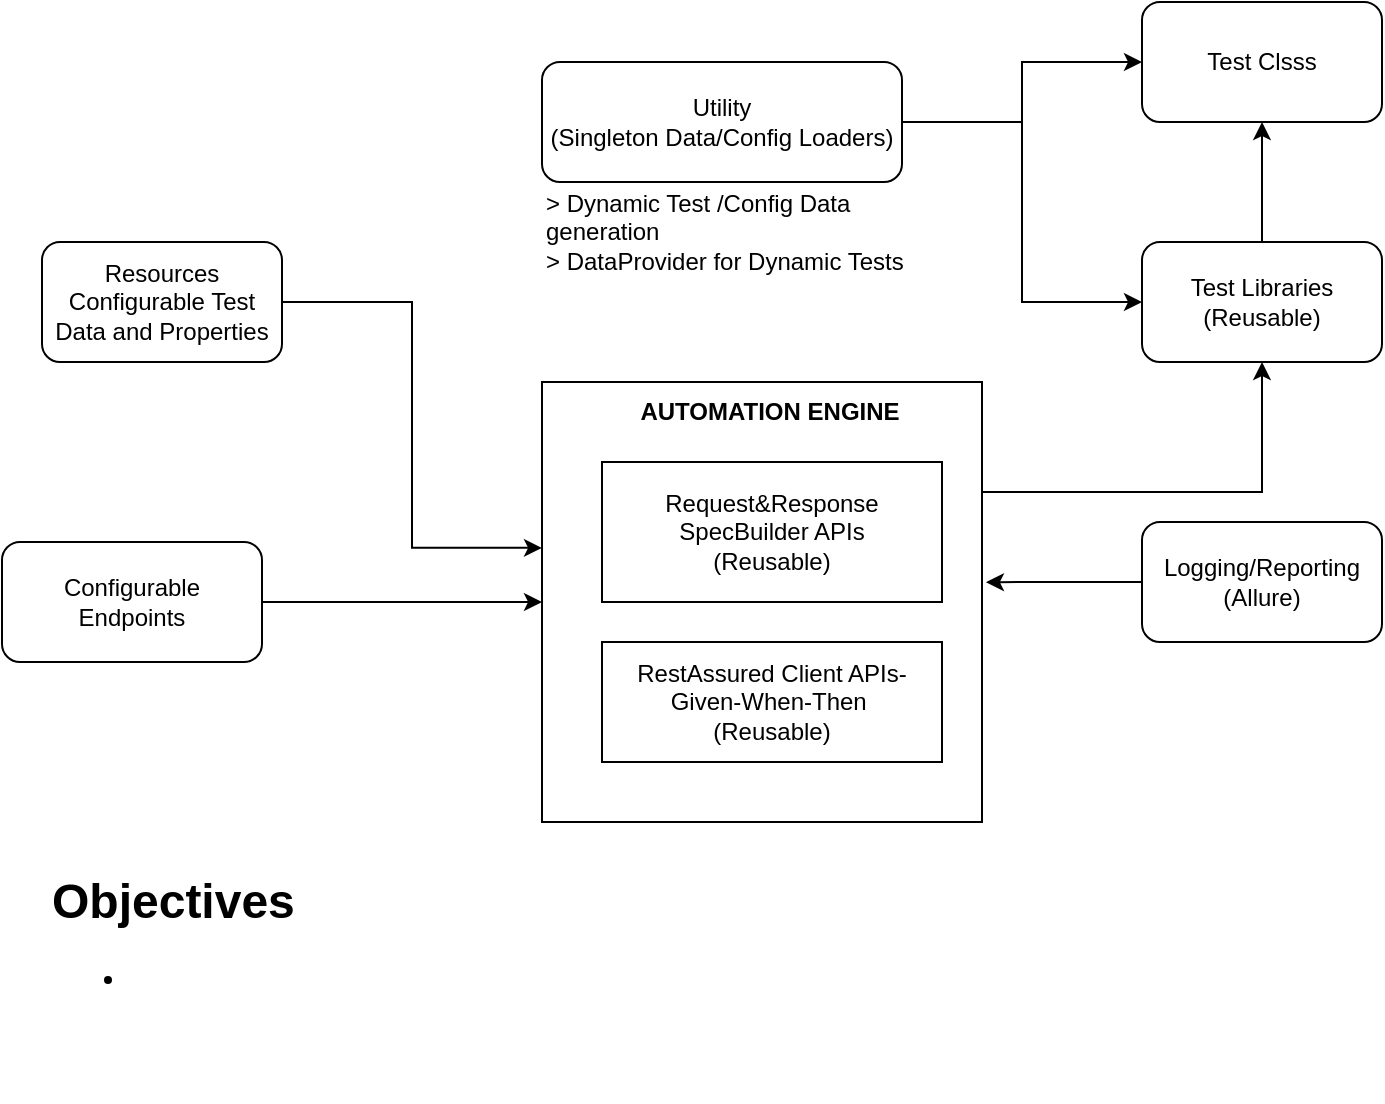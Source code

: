 <mxfile version="20.5.3" type="github">
  <diagram id="C5RBs43oDa-KdzZeNtuy" name="Page-1">
    <mxGraphModel dx="995" dy="744" grid="1" gridSize="10" guides="1" tooltips="1" connect="1" arrows="1" fold="1" page="1" pageScale="1" pageWidth="827" pageHeight="1169" math="0" shadow="0">
      <root>
        <mxCell id="WIyWlLk6GJQsqaUBKTNV-0" />
        <mxCell id="WIyWlLk6GJQsqaUBKTNV-1" parent="WIyWlLk6GJQsqaUBKTNV-0" />
        <mxCell id="C-iHeUXCDEazz8vT2Lmx-29" style="edgeStyle=orthogonalEdgeStyle;rounded=0;orthogonalLoop=1;jettySize=auto;html=1;exitX=1;exitY=0.25;exitDx=0;exitDy=0;entryX=0.5;entryY=1;entryDx=0;entryDy=0;endArrow=classic;endFill=1;" edge="1" parent="WIyWlLk6GJQsqaUBKTNV-1" source="C-iHeUXCDEazz8vT2Lmx-2" target="C-iHeUXCDEazz8vT2Lmx-13">
          <mxGeometry relative="1" as="geometry" />
        </mxCell>
        <mxCell id="C-iHeUXCDEazz8vT2Lmx-2" value="" style="whiteSpace=wrap;html=1;aspect=fixed;" vertex="1" parent="WIyWlLk6GJQsqaUBKTNV-1">
          <mxGeometry x="300" y="220" width="220" height="220" as="geometry" />
        </mxCell>
        <mxCell id="C-iHeUXCDEazz8vT2Lmx-9" value="Request&amp;amp;Response SpecBuilder APIs&lt;br&gt;(Reusable)" style="rounded=0;whiteSpace=wrap;html=1;" vertex="1" parent="WIyWlLk6GJQsqaUBKTNV-1">
          <mxGeometry x="330" y="260" width="170" height="70" as="geometry" />
        </mxCell>
        <mxCell id="C-iHeUXCDEazz8vT2Lmx-10" value="RestAssured Client APIs-Given-When-Then&amp;nbsp;&lt;br&gt;(Reusable)" style="rounded=0;whiteSpace=wrap;html=1;" vertex="1" parent="WIyWlLk6GJQsqaUBKTNV-1">
          <mxGeometry x="330" y="350" width="170" height="60" as="geometry" />
        </mxCell>
        <mxCell id="C-iHeUXCDEazz8vT2Lmx-25" style="edgeStyle=orthogonalEdgeStyle;rounded=0;orthogonalLoop=1;jettySize=auto;html=1;entryX=0;entryY=0.5;entryDx=0;entryDy=0;endArrow=classic;endFill=1;" edge="1" parent="WIyWlLk6GJQsqaUBKTNV-1" source="C-iHeUXCDEazz8vT2Lmx-11" target="C-iHeUXCDEazz8vT2Lmx-2">
          <mxGeometry relative="1" as="geometry" />
        </mxCell>
        <mxCell id="C-iHeUXCDEazz8vT2Lmx-11" value="Configurable&lt;br&gt;Endpoints" style="rounded=1;whiteSpace=wrap;html=1;" vertex="1" parent="WIyWlLk6GJQsqaUBKTNV-1">
          <mxGeometry x="30" y="300" width="130" height="60" as="geometry" />
        </mxCell>
        <mxCell id="C-iHeUXCDEazz8vT2Lmx-14" value="" style="edgeStyle=orthogonalEdgeStyle;rounded=0;orthogonalLoop=1;jettySize=auto;html=1;endArrow=classic;endFill=1;exitX=0.5;exitY=0;exitDx=0;exitDy=0;entryX=0.5;entryY=1;entryDx=0;entryDy=0;" edge="1" parent="WIyWlLk6GJQsqaUBKTNV-1" source="C-iHeUXCDEazz8vT2Lmx-13" target="C-iHeUXCDEazz8vT2Lmx-12">
          <mxGeometry relative="1" as="geometry">
            <mxPoint x="660" y="150" as="sourcePoint" />
            <mxPoint x="640" y="100" as="targetPoint" />
          </mxGeometry>
        </mxCell>
        <mxCell id="C-iHeUXCDEazz8vT2Lmx-12" value="Test Clsss" style="rounded=1;whiteSpace=wrap;html=1;" vertex="1" parent="WIyWlLk6GJQsqaUBKTNV-1">
          <mxGeometry x="600" y="30" width="120" height="60" as="geometry" />
        </mxCell>
        <mxCell id="C-iHeUXCDEazz8vT2Lmx-13" value="Test Libraries&lt;br&gt;(Reusable)" style="rounded=1;whiteSpace=wrap;html=1;" vertex="1" parent="WIyWlLk6GJQsqaUBKTNV-1">
          <mxGeometry x="600" y="150" width="120" height="60" as="geometry" />
        </mxCell>
        <mxCell id="C-iHeUXCDEazz8vT2Lmx-22" style="edgeStyle=orthogonalEdgeStyle;rounded=0;orthogonalLoop=1;jettySize=auto;html=1;entryX=0;entryY=0.5;entryDx=0;entryDy=0;endArrow=classic;endFill=1;" edge="1" parent="WIyWlLk6GJQsqaUBKTNV-1" source="C-iHeUXCDEazz8vT2Lmx-16" target="C-iHeUXCDEazz8vT2Lmx-13">
          <mxGeometry relative="1" as="geometry" />
        </mxCell>
        <mxCell id="C-iHeUXCDEazz8vT2Lmx-24" style="edgeStyle=orthogonalEdgeStyle;rounded=0;orthogonalLoop=1;jettySize=auto;html=1;entryX=0;entryY=0.5;entryDx=0;entryDy=0;endArrow=classic;endFill=1;" edge="1" parent="WIyWlLk6GJQsqaUBKTNV-1" source="C-iHeUXCDEazz8vT2Lmx-16" target="C-iHeUXCDEazz8vT2Lmx-12">
          <mxGeometry relative="1" as="geometry" />
        </mxCell>
        <mxCell id="C-iHeUXCDEazz8vT2Lmx-16" value="Utility&lt;br&gt;(Singleton Data/Config Loaders)" style="rounded=1;whiteSpace=wrap;html=1;" vertex="1" parent="WIyWlLk6GJQsqaUBKTNV-1">
          <mxGeometry x="300" y="60" width="180" height="60" as="geometry" />
        </mxCell>
        <mxCell id="C-iHeUXCDEazz8vT2Lmx-20" value="&lt;div style=&quot;&quot;&gt;&amp;gt; Dynamic Test /Config Data generation&lt;/div&gt;&amp;gt; DataProvider for Dynamic Tests" style="text;html=1;strokeColor=none;fillColor=none;align=left;verticalAlign=middle;whiteSpace=wrap;rounded=0;" vertex="1" parent="WIyWlLk6GJQsqaUBKTNV-1">
          <mxGeometry x="300" y="120" width="190" height="50" as="geometry" />
        </mxCell>
        <mxCell id="C-iHeUXCDEazz8vT2Lmx-28" style="edgeStyle=orthogonalEdgeStyle;rounded=0;orthogonalLoop=1;jettySize=auto;html=1;entryX=1.009;entryY=0.455;entryDx=0;entryDy=0;entryPerimeter=0;endArrow=classic;endFill=1;" edge="1" parent="WIyWlLk6GJQsqaUBKTNV-1" source="C-iHeUXCDEazz8vT2Lmx-26" target="C-iHeUXCDEazz8vT2Lmx-2">
          <mxGeometry relative="1" as="geometry" />
        </mxCell>
        <mxCell id="C-iHeUXCDEazz8vT2Lmx-26" value="Logging/Reporting (Allure)" style="rounded=1;whiteSpace=wrap;html=1;" vertex="1" parent="WIyWlLk6GJQsqaUBKTNV-1">
          <mxGeometry x="600" y="290" width="120" height="60" as="geometry" />
        </mxCell>
        <mxCell id="C-iHeUXCDEazz8vT2Lmx-34" value="&lt;b&gt;AUTOMATION ENGINE&lt;/b&gt;" style="text;html=1;strokeColor=none;fillColor=none;align=center;verticalAlign=middle;whiteSpace=wrap;rounded=0;" vertex="1" parent="WIyWlLk6GJQsqaUBKTNV-1">
          <mxGeometry x="339" y="220" width="150" height="30" as="geometry" />
        </mxCell>
        <mxCell id="C-iHeUXCDEazz8vT2Lmx-38" style="edgeStyle=orthogonalEdgeStyle;rounded=0;orthogonalLoop=1;jettySize=auto;html=1;entryX=0;entryY=0.377;entryDx=0;entryDy=0;entryPerimeter=0;endArrow=classic;endFill=1;" edge="1" parent="WIyWlLk6GJQsqaUBKTNV-1" source="C-iHeUXCDEazz8vT2Lmx-36" target="C-iHeUXCDEazz8vT2Lmx-2">
          <mxGeometry relative="1" as="geometry" />
        </mxCell>
        <mxCell id="C-iHeUXCDEazz8vT2Lmx-36" value="Resources&lt;br&gt;Configurable Test Data and Properties" style="rounded=1;whiteSpace=wrap;html=1;" vertex="1" parent="WIyWlLk6GJQsqaUBKTNV-1">
          <mxGeometry x="50" y="150" width="120" height="60" as="geometry" />
        </mxCell>
        <mxCell id="C-iHeUXCDEazz8vT2Lmx-39" value="&lt;h1&gt;Objectives&lt;/h1&gt;&lt;p&gt;&lt;/p&gt;&lt;ul&gt;&lt;li&gt;&lt;br&gt;&lt;/li&gt;&lt;/ul&gt;&lt;p&gt;&lt;/p&gt;" style="text;html=1;strokeColor=none;fillColor=none;spacing=5;spacingTop=-20;whiteSpace=wrap;overflow=hidden;rounded=0;" vertex="1" parent="WIyWlLk6GJQsqaUBKTNV-1">
          <mxGeometry x="50" y="460" width="190" height="120" as="geometry" />
        </mxCell>
      </root>
    </mxGraphModel>
  </diagram>
</mxfile>
